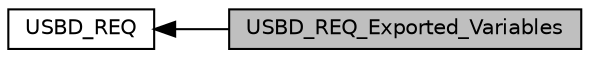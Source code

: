 digraph "USBD_REQ_Exported_Variables"
{
  edge [fontname="Helvetica",fontsize="10",labelfontname="Helvetica",labelfontsize="10"];
  node [fontname="Helvetica",fontsize="10",shape=record];
  rankdir=LR;
  Node0 [label="USBD_REQ_Exported_Variables",height=0.2,width=0.4,color="black", fillcolor="grey75", style="filled", fontcolor="black"];
  Node1 [label="USBD_REQ",height=0.2,width=0.4,color="black", fillcolor="white", style="filled",URL="$group___u_s_b_d___r_e_q.html",tooltip="header file for the usbd_req.c file "];
  Node1->Node0 [shape=plaintext, dir="back", style="solid"];
}
